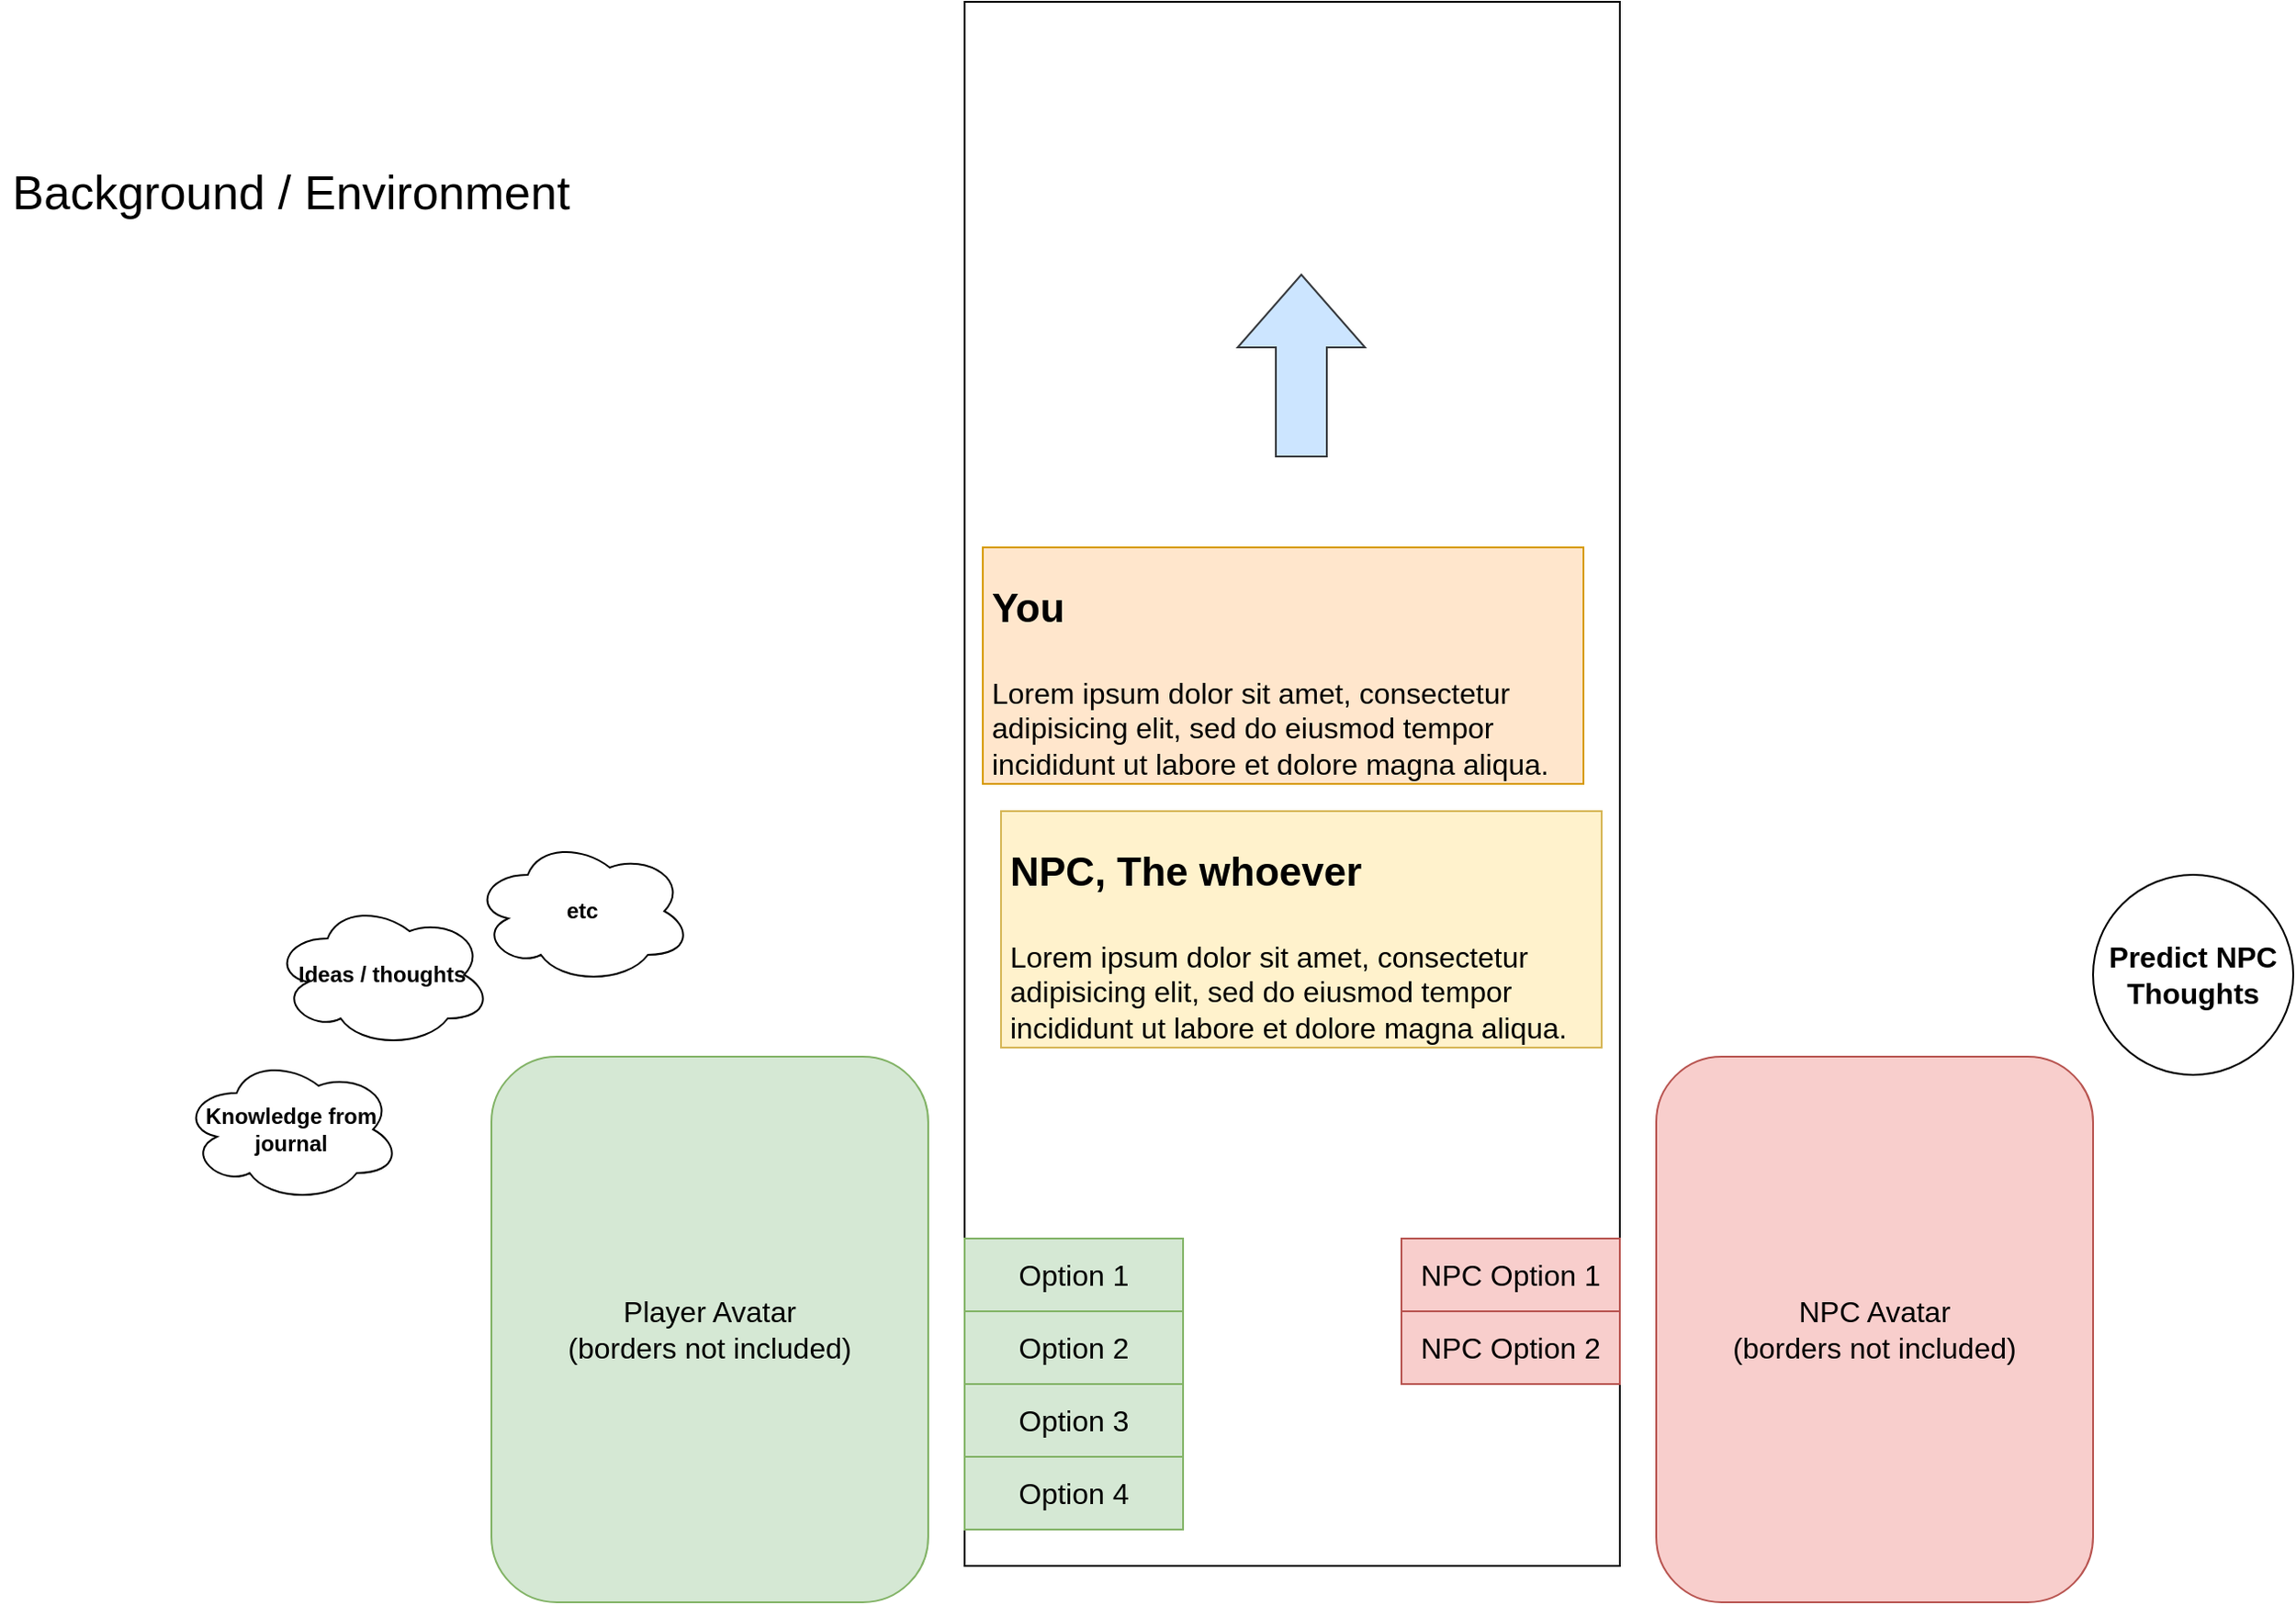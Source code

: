 <mxfile version="12.7.9" type="device"><diagram id="k1PkDu0hi3838jprkFE1" name="Page-1"><mxGraphModel dx="1673" dy="964" grid="1" gridSize="10" guides="1" tooltips="1" connect="1" arrows="1" fold="1" page="1" pageScale="1" pageWidth="1600" pageHeight="900" math="0" shadow="0"><root><mxCell id="0"/><mxCell id="1" parent="0"/><mxCell id="IyoNqnJ6JZOMRDUNjTHi-1" value="" style="rounded=0;whiteSpace=wrap;html=1;" vertex="1" parent="1"><mxGeometry x="620" width="360" height="860" as="geometry"/></mxCell><mxCell id="IyoNqnJ6JZOMRDUNjTHi-10" value="Player Avatar&lt;br style=&quot;font-size: 16px;&quot;&gt;(borders not included)" style="rounded=1;whiteSpace=wrap;html=1;fontSize=16;fillColor=#d5e8d4;strokeColor=#82b366;" vertex="1" parent="1"><mxGeometry x="360" y="580" width="240" height="300" as="geometry"/></mxCell><mxCell id="IyoNqnJ6JZOMRDUNjTHi-11" value="NPC Avatar&lt;br style=&quot;font-size: 16px;&quot;&gt;&lt;div style=&quot;font-size: 16px;&quot;&gt;(borders not included)&lt;/div&gt;" style="rounded=1;whiteSpace=wrap;html=1;fontSize=16;fillColor=#f8cecc;strokeColor=#b85450;" vertex="1" parent="1"><mxGeometry x="1000" y="580" width="240" height="300" as="geometry"/></mxCell><mxCell id="IyoNqnJ6JZOMRDUNjTHi-12" value="etc" style="ellipse;shape=cloud;whiteSpace=wrap;html=1;fontStyle=1" vertex="1" parent="1"><mxGeometry x="350" y="460" width="120" height="80" as="geometry"/></mxCell><mxCell id="IyoNqnJ6JZOMRDUNjTHi-13" value="Ideas / thoughts" style="ellipse;shape=cloud;whiteSpace=wrap;html=1;fontStyle=1" vertex="1" parent="1"><mxGeometry x="240" y="495" width="120" height="80" as="geometry"/></mxCell><mxCell id="IyoNqnJ6JZOMRDUNjTHi-14" value="Knowledge from journal" style="ellipse;shape=cloud;whiteSpace=wrap;html=1;fontStyle=1" vertex="1" parent="1"><mxGeometry x="190" y="580" width="120" height="80" as="geometry"/></mxCell><mxCell id="IyoNqnJ6JZOMRDUNjTHi-15" value="Option 1" style="rounded=0;whiteSpace=wrap;html=1;fontSize=16;fillColor=#d5e8d4;strokeColor=#82b366;" vertex="1" parent="1"><mxGeometry x="620" y="680" width="120" height="40" as="geometry"/></mxCell><mxCell id="IyoNqnJ6JZOMRDUNjTHi-16" value="Option 2" style="rounded=0;whiteSpace=wrap;html=1;fontSize=16;fillColor=#d5e8d4;strokeColor=#82b366;" vertex="1" parent="1"><mxGeometry x="620" y="720" width="120" height="40" as="geometry"/></mxCell><mxCell id="IyoNqnJ6JZOMRDUNjTHi-17" value="Option 3" style="rounded=0;whiteSpace=wrap;html=1;fontSize=16;fillColor=#d5e8d4;strokeColor=#82b366;" vertex="1" parent="1"><mxGeometry x="620" y="760" width="120" height="40" as="geometry"/></mxCell><mxCell id="IyoNqnJ6JZOMRDUNjTHi-18" value="Option 4" style="rounded=0;whiteSpace=wrap;html=1;fontSize=16;fillColor=#d5e8d4;strokeColor=#82b366;" vertex="1" parent="1"><mxGeometry x="620" y="800" width="120" height="40" as="geometry"/></mxCell><mxCell id="IyoNqnJ6JZOMRDUNjTHi-19" value="NPC Option 1" style="rounded=0;whiteSpace=wrap;html=1;fontSize=16;fillColor=#f8cecc;strokeColor=#b85450;" vertex="1" parent="1"><mxGeometry x="860" y="680" width="120" height="40" as="geometry"/></mxCell><mxCell id="IyoNqnJ6JZOMRDUNjTHi-20" value="NPC Option 2" style="rounded=0;whiteSpace=wrap;html=1;fontSize=16;fillColor=#f8cecc;strokeColor=#b85450;" vertex="1" parent="1"><mxGeometry x="860" y="720" width="120" height="40" as="geometry"/></mxCell><mxCell id="IyoNqnJ6JZOMRDUNjTHi-22" value="Predict NPC&lt;br&gt;Thoughts" style="ellipse;whiteSpace=wrap;html=1;aspect=fixed;fontSize=16;fontStyle=1" vertex="1" parent="1"><mxGeometry x="1240" y="480" width="110" height="110" as="geometry"/></mxCell><mxCell id="IyoNqnJ6JZOMRDUNjTHi-28" value="" style="html=1;shadow=0;dashed=0;align=center;verticalAlign=middle;shape=mxgraph.arrows2.arrow;dy=0.6;dx=40;direction=north;notch=0;fontSize=16;fillColor=#cce5ff;strokeColor=#36393d;" vertex="1" parent="1"><mxGeometry x="770" y="150" width="70" height="100" as="geometry"/></mxCell><mxCell id="IyoNqnJ6JZOMRDUNjTHi-30" value="&lt;h1&gt;&lt;font style=&quot;font-size: 22px&quot;&gt;You&lt;/font&gt;&lt;/h1&gt;&lt;p&gt;Lorem ipsum dolor sit amet, consectetur adipisicing elit, sed do eiusmod tempor incididunt ut labore et dolore magna aliqua.&lt;/p&gt;" style="text;html=1;spacing=5;spacingTop=-20;whiteSpace=wrap;overflow=hidden;rounded=0;shadow=0;fontSize=16;align=left;fillColor=#ffe6cc;strokeColor=#d79b00;" vertex="1" parent="1"><mxGeometry x="630" y="300" width="330" height="130" as="geometry"/></mxCell><mxCell id="IyoNqnJ6JZOMRDUNjTHi-31" value="&lt;h1&gt;&lt;font style=&quot;font-size: 22px&quot;&gt;NPC, The whoever&lt;br&gt;&lt;/font&gt;&lt;/h1&gt;&lt;p&gt;Lorem ipsum dolor sit amet, consectetur adipisicing elit, sed do eiusmod tempor incididunt ut labore et dolore magna aliqua.&lt;/p&gt;" style="text;html=1;strokeColor=#d6b656;fillColor=#fff2cc;spacing=5;spacingTop=-20;whiteSpace=wrap;overflow=hidden;rounded=0;shadow=0;fontSize=16;align=left;" vertex="1" parent="1"><mxGeometry x="640" y="445" width="330" height="130" as="geometry"/></mxCell><mxCell id="IyoNqnJ6JZOMRDUNjTHi-32" value="Background / Environment" style="text;html=1;strokeColor=none;fillColor=none;align=center;verticalAlign=middle;whiteSpace=wrap;rounded=0;shadow=0;fontSize=26;" vertex="1" parent="1"><mxGeometry x="90" y="80" width="320" height="50" as="geometry"/></mxCell></root></mxGraphModel></diagram></mxfile>